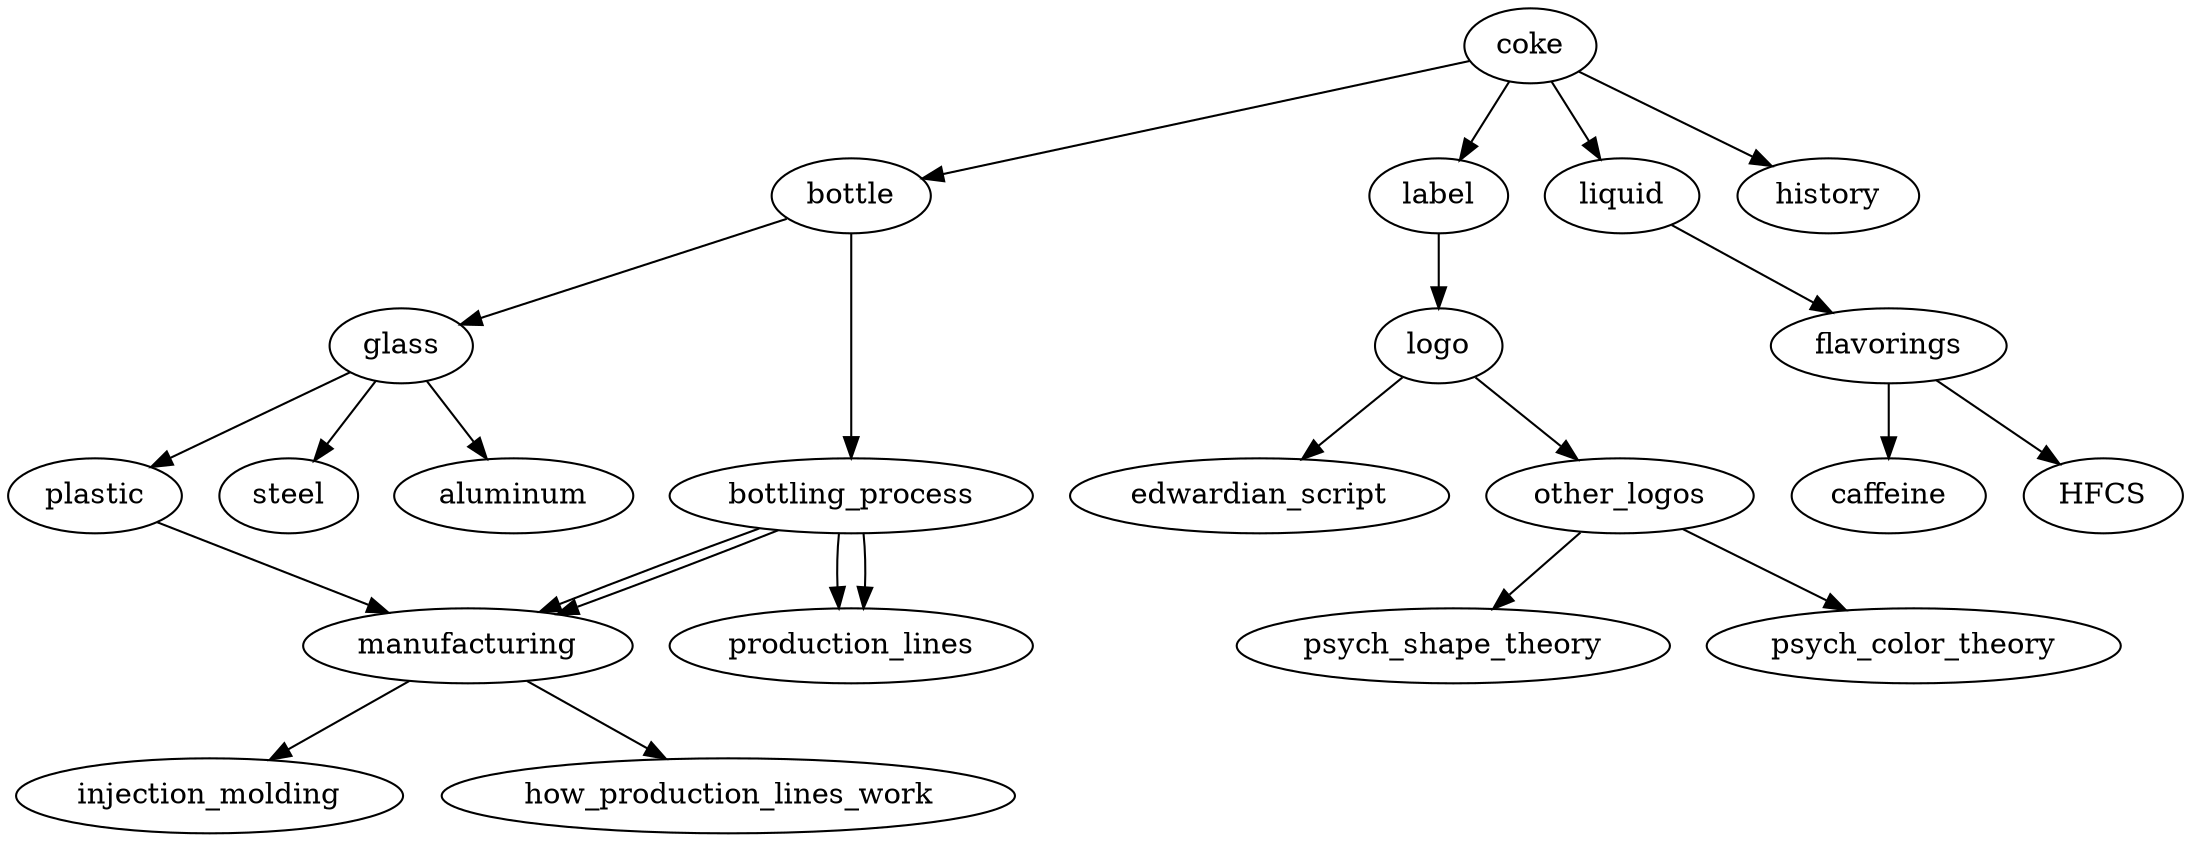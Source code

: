digraph coke {
    coke -> bottle
    coke -> label
    coke -> liquid
    coke -> history
    bottle -> glass
    bottle -> bottling_process

    bottling_process -> production_lines
    bottling_process -> manufacturing

    glass -> plastic
    glass -> steel
    glass -> aluminum

    plastic -> manufacturing -> injection_molding

    bottling_process -> production_lines
    bottling_process -> manufacturing

    manufacturing -> how_production_lines_work

    label -> logo

    logo -> edwardian_script
    logo -> other_logos

    other_logos -> psych_shape_theory
    other_logos -> psych_color_theory

    liquid -> flavorings

    flavorings -> caffeine
    flavorings -> HFCS
}
